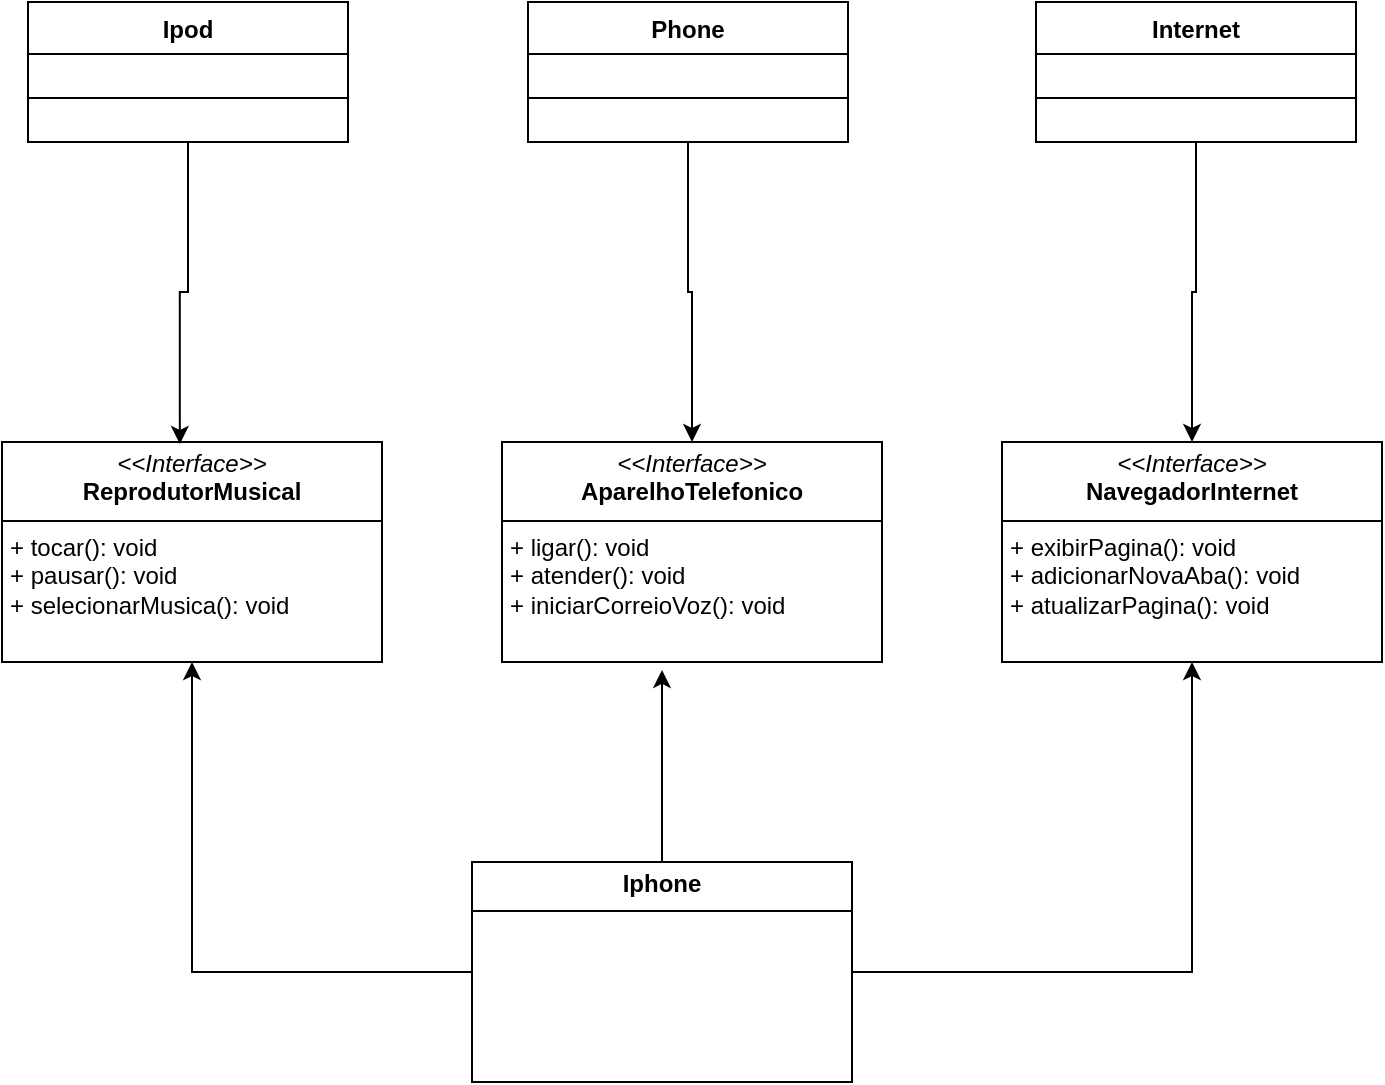 <mxfile version="24.3.1" type="github">
  <diagram name="Página-1" id="_-jYr5z-x3jwiVXwiHpg">
    <mxGraphModel dx="1434" dy="738" grid="1" gridSize="10" guides="1" tooltips="1" connect="1" arrows="1" fold="1" page="1" pageScale="1" pageWidth="827" pageHeight="1169" math="0" shadow="0">
      <root>
        <mxCell id="0" />
        <mxCell id="1" parent="0" />
        <mxCell id="T2ekVF5NeQB2pHT4nhK3-21" value="&lt;p style=&quot;margin:0px;margin-top:4px;text-align:center;&quot;&gt;&lt;i&gt;&amp;lt;&amp;lt;Interface&amp;gt;&amp;gt;&lt;/i&gt;&lt;br&gt;&lt;b&gt;NavegadorInternet&lt;/b&gt;&lt;/p&gt;&lt;hr size=&quot;1&quot; style=&quot;border-style:solid;&quot;&gt;&lt;p style=&quot;margin:0px;margin-left:4px;&quot;&gt;&lt;/p&gt;&lt;p style=&quot;margin:0px;margin-left:4px;&quot;&gt;+ exibirPagina(): void&lt;br&gt;+ adicionarNovaAba(): void&lt;/p&gt;&lt;p style=&quot;margin:0px;margin-left:4px;&quot;&gt;+ atualizarPagina(): void&lt;/p&gt;" style="verticalAlign=top;align=left;overflow=fill;html=1;whiteSpace=wrap;" parent="1" vertex="1">
          <mxGeometry x="569" y="350" width="190" height="110" as="geometry" />
        </mxCell>
        <mxCell id="T2ekVF5NeQB2pHT4nhK3-22" value="&lt;p style=&quot;margin:0px;margin-top:4px;text-align:center;&quot;&gt;&lt;i&gt;&amp;lt;&amp;lt;Interface&amp;gt;&amp;gt;&lt;/i&gt;&lt;br&gt;&lt;b&gt;ReprodutorMusical&lt;/b&gt;&lt;/p&gt;&lt;hr size=&quot;1&quot; style=&quot;border-style:solid;&quot;&gt;&lt;p style=&quot;margin:0px;margin-left:4px;&quot;&gt;&lt;/p&gt;&lt;p style=&quot;margin:0px;margin-left:4px;&quot;&gt;+ tocar(): void&lt;br&gt;+ pausar(): void&lt;/p&gt;&lt;p style=&quot;margin:0px;margin-left:4px;&quot;&gt;+ selecionarMusica(): void&lt;/p&gt;" style="verticalAlign=top;align=left;overflow=fill;html=1;whiteSpace=wrap;" parent="1" vertex="1">
          <mxGeometry x="69" y="350" width="190" height="110" as="geometry" />
        </mxCell>
        <mxCell id="T2ekVF5NeQB2pHT4nhK3-23" value="&lt;p style=&quot;margin:0px;margin-top:4px;text-align:center;&quot;&gt;&lt;i&gt;&amp;lt;&amp;lt;Interface&amp;gt;&amp;gt;&lt;/i&gt;&lt;br&gt;&lt;b&gt;AparelhoTelefonico&lt;/b&gt;&lt;/p&gt;&lt;hr size=&quot;1&quot; style=&quot;border-style:solid;&quot;&gt;&lt;p style=&quot;margin:0px;margin-left:4px;&quot;&gt;&lt;/p&gt;&lt;p style=&quot;margin:0px;margin-left:4px;&quot;&gt;+ ligar(): void&lt;br&gt;+ atender(): void&lt;/p&gt;&lt;p style=&quot;margin:0px;margin-left:4px;&quot;&gt;+ iniciarCorreioVoz(): void&lt;/p&gt;" style="verticalAlign=top;align=left;overflow=fill;html=1;whiteSpace=wrap;" parent="1" vertex="1">
          <mxGeometry x="319" y="350" width="190" height="110" as="geometry" />
        </mxCell>
        <mxCell id="T2ekVF5NeQB2pHT4nhK3-35" style="edgeStyle=orthogonalEdgeStyle;rounded=0;orthogonalLoop=1;jettySize=auto;html=1;" parent="1" source="T2ekVF5NeQB2pHT4nhK3-24" target="T2ekVF5NeQB2pHT4nhK3-22" edge="1">
          <mxGeometry relative="1" as="geometry" />
        </mxCell>
        <mxCell id="T2ekVF5NeQB2pHT4nhK3-24" value="&lt;p style=&quot;margin:0px;margin-top:4px;text-align:center;&quot;&gt;&lt;b&gt;Iphone&lt;/b&gt;&lt;/p&gt;&lt;hr size=&quot;1&quot; style=&quot;border-style:solid;&quot;&gt;&lt;p style=&quot;margin:0px;margin-left:4px;&quot;&gt;&lt;/p&gt;&lt;p style=&quot;margin:0px;margin-left:4px;&quot;&gt;&lt;br&gt;&lt;/p&gt;" style="verticalAlign=top;align=left;overflow=fill;html=1;whiteSpace=wrap;" parent="1" vertex="1">
          <mxGeometry x="304" y="560" width="190" height="110" as="geometry" />
        </mxCell>
        <mxCell id="T2ekVF5NeQB2pHT4nhK3-25" value="Ipod" style="swimlane;fontStyle=1;align=center;verticalAlign=top;childLayout=stackLayout;horizontal=1;startSize=26;horizontalStack=0;resizeParent=1;resizeParentMax=0;resizeLast=0;collapsible=1;marginBottom=0;whiteSpace=wrap;html=1;" parent="1" vertex="1">
          <mxGeometry x="82" y="130" width="160" height="70" as="geometry" />
        </mxCell>
        <mxCell id="T2ekVF5NeQB2pHT4nhK3-27" value="" style="line;strokeWidth=1;fillColor=none;align=left;verticalAlign=middle;spacingTop=-1;spacingLeft=3;spacingRight=3;rotatable=0;labelPosition=right;points=[];portConstraint=eastwest;strokeColor=inherit;" parent="T2ekVF5NeQB2pHT4nhK3-25" vertex="1">
          <mxGeometry y="26" width="160" height="44" as="geometry" />
        </mxCell>
        <mxCell id="T2ekVF5NeQB2pHT4nhK3-37" style="edgeStyle=orthogonalEdgeStyle;rounded=0;orthogonalLoop=1;jettySize=auto;html=1;" parent="1" source="T2ekVF5NeQB2pHT4nhK3-29" target="T2ekVF5NeQB2pHT4nhK3-23" edge="1">
          <mxGeometry relative="1" as="geometry" />
        </mxCell>
        <mxCell id="T2ekVF5NeQB2pHT4nhK3-29" value="Phone" style="swimlane;fontStyle=1;align=center;verticalAlign=top;childLayout=stackLayout;horizontal=1;startSize=26;horizontalStack=0;resizeParent=1;resizeParentMax=0;resizeLast=0;collapsible=1;marginBottom=0;whiteSpace=wrap;html=1;" parent="1" vertex="1">
          <mxGeometry x="332" y="130" width="160" height="70" as="geometry" />
        </mxCell>
        <mxCell id="T2ekVF5NeQB2pHT4nhK3-30" value="" style="line;strokeWidth=1;fillColor=none;align=left;verticalAlign=middle;spacingTop=-1;spacingLeft=3;spacingRight=3;rotatable=0;labelPosition=right;points=[];portConstraint=eastwest;strokeColor=inherit;" parent="T2ekVF5NeQB2pHT4nhK3-29" vertex="1">
          <mxGeometry y="26" width="160" height="44" as="geometry" />
        </mxCell>
        <mxCell id="T2ekVF5NeQB2pHT4nhK3-38" style="edgeStyle=orthogonalEdgeStyle;rounded=0;orthogonalLoop=1;jettySize=auto;html=1;" parent="1" source="T2ekVF5NeQB2pHT4nhK3-31" target="T2ekVF5NeQB2pHT4nhK3-21" edge="1">
          <mxGeometry relative="1" as="geometry" />
        </mxCell>
        <mxCell id="T2ekVF5NeQB2pHT4nhK3-31" value="Internet" style="swimlane;fontStyle=1;align=center;verticalAlign=top;childLayout=stackLayout;horizontal=1;startSize=26;horizontalStack=0;resizeParent=1;resizeParentMax=0;resizeLast=0;collapsible=1;marginBottom=0;whiteSpace=wrap;html=1;" parent="1" vertex="1">
          <mxGeometry x="586" y="130" width="160" height="70" as="geometry" />
        </mxCell>
        <mxCell id="T2ekVF5NeQB2pHT4nhK3-32" value="" style="line;strokeWidth=1;fillColor=none;align=left;verticalAlign=middle;spacingTop=-1;spacingLeft=3;spacingRight=3;rotatable=0;labelPosition=right;points=[];portConstraint=eastwest;strokeColor=inherit;" parent="T2ekVF5NeQB2pHT4nhK3-31" vertex="1">
          <mxGeometry y="26" width="160" height="44" as="geometry" />
        </mxCell>
        <mxCell id="T2ekVF5NeQB2pHT4nhK3-33" style="edgeStyle=orthogonalEdgeStyle;rounded=0;orthogonalLoop=1;jettySize=auto;html=1;entryX=0.5;entryY=1;entryDx=0;entryDy=0;" parent="1" source="T2ekVF5NeQB2pHT4nhK3-24" target="T2ekVF5NeQB2pHT4nhK3-21" edge="1">
          <mxGeometry relative="1" as="geometry" />
        </mxCell>
        <mxCell id="T2ekVF5NeQB2pHT4nhK3-34" style="edgeStyle=orthogonalEdgeStyle;rounded=0;orthogonalLoop=1;jettySize=auto;html=1;entryX=0.421;entryY=1.036;entryDx=0;entryDy=0;entryPerimeter=0;" parent="1" source="T2ekVF5NeQB2pHT4nhK3-24" target="T2ekVF5NeQB2pHT4nhK3-23" edge="1">
          <mxGeometry relative="1" as="geometry" />
        </mxCell>
        <mxCell id="T2ekVF5NeQB2pHT4nhK3-36" style="edgeStyle=orthogonalEdgeStyle;rounded=0;orthogonalLoop=1;jettySize=auto;html=1;entryX=0.468;entryY=0.009;entryDx=0;entryDy=0;entryPerimeter=0;" parent="1" source="T2ekVF5NeQB2pHT4nhK3-25" target="T2ekVF5NeQB2pHT4nhK3-22" edge="1">
          <mxGeometry relative="1" as="geometry" />
        </mxCell>
      </root>
    </mxGraphModel>
  </diagram>
</mxfile>
